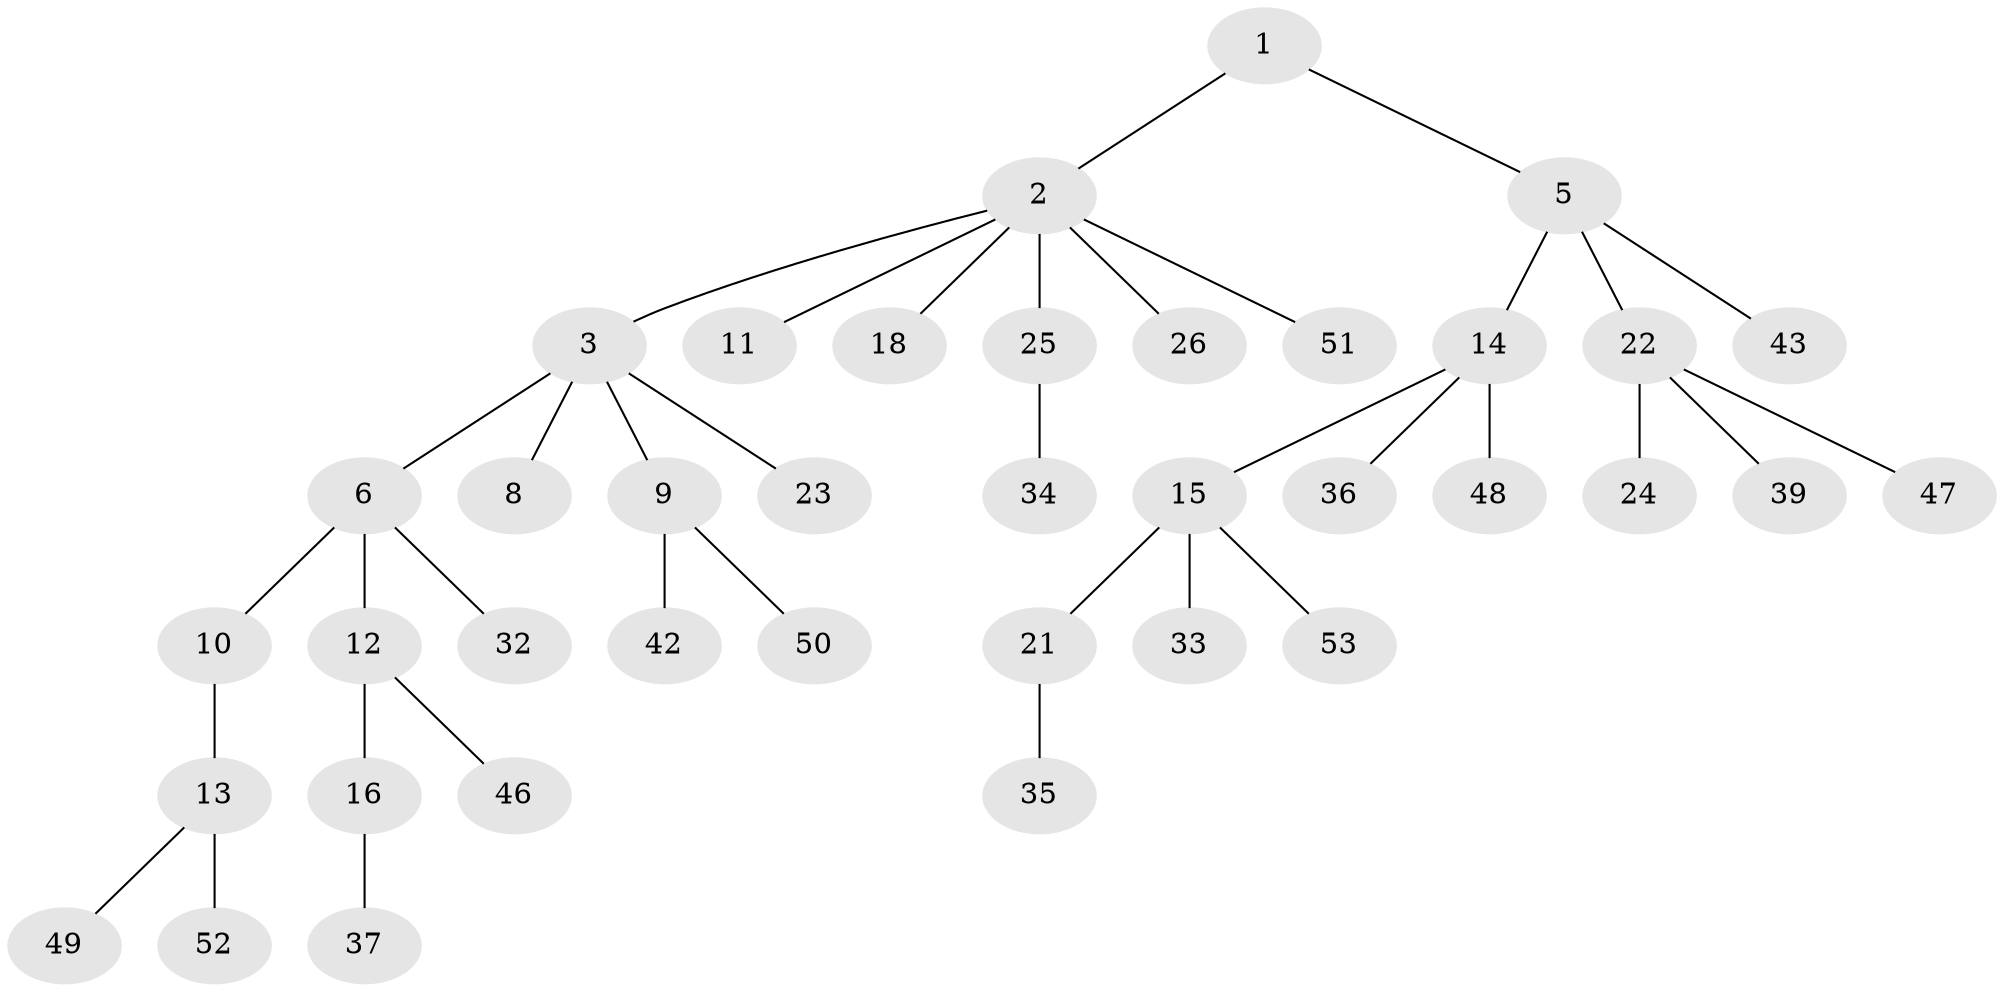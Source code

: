 // original degree distribution, {2: 0.2909090909090909, 8: 0.01818181818181818, 5: 0.07272727272727272, 4: 0.03636363636363636, 3: 0.07272727272727272, 1: 0.509090909090909}
// Generated by graph-tools (version 1.1) at 2025/42/03/06/25 10:42:05]
// undirected, 38 vertices, 37 edges
graph export_dot {
graph [start="1"]
  node [color=gray90,style=filled];
  1;
  2 [super="+45"];
  3 [super="+4"];
  5 [super="+54"];
  6 [super="+7"];
  8 [super="+40"];
  9 [super="+19"];
  10;
  11;
  12 [super="+20"];
  13 [super="+44"];
  14 [super="+41"];
  15 [super="+27"];
  16 [super="+17"];
  18 [super="+55"];
  21 [super="+28"];
  22 [super="+31"];
  23;
  24;
  25 [super="+29"];
  26 [super="+30"];
  32;
  33;
  34;
  35;
  36;
  37 [super="+38"];
  39;
  42;
  43;
  46;
  47;
  48;
  49;
  50;
  51;
  52;
  53;
  1 -- 2;
  1 -- 5;
  2 -- 3;
  2 -- 11;
  2 -- 18;
  2 -- 25;
  2 -- 26;
  2 -- 51;
  3 -- 6;
  3 -- 8;
  3 -- 9;
  3 -- 23;
  5 -- 14;
  5 -- 22;
  5 -- 43;
  6 -- 10;
  6 -- 32;
  6 -- 12;
  9 -- 50;
  9 -- 42;
  10 -- 13;
  12 -- 16;
  12 -- 46;
  13 -- 52;
  13 -- 49;
  14 -- 15;
  14 -- 36;
  14 -- 48;
  15 -- 21;
  15 -- 33;
  15 -- 53;
  16 -- 37;
  21 -- 35;
  22 -- 24;
  22 -- 39;
  22 -- 47;
  25 -- 34;
}
